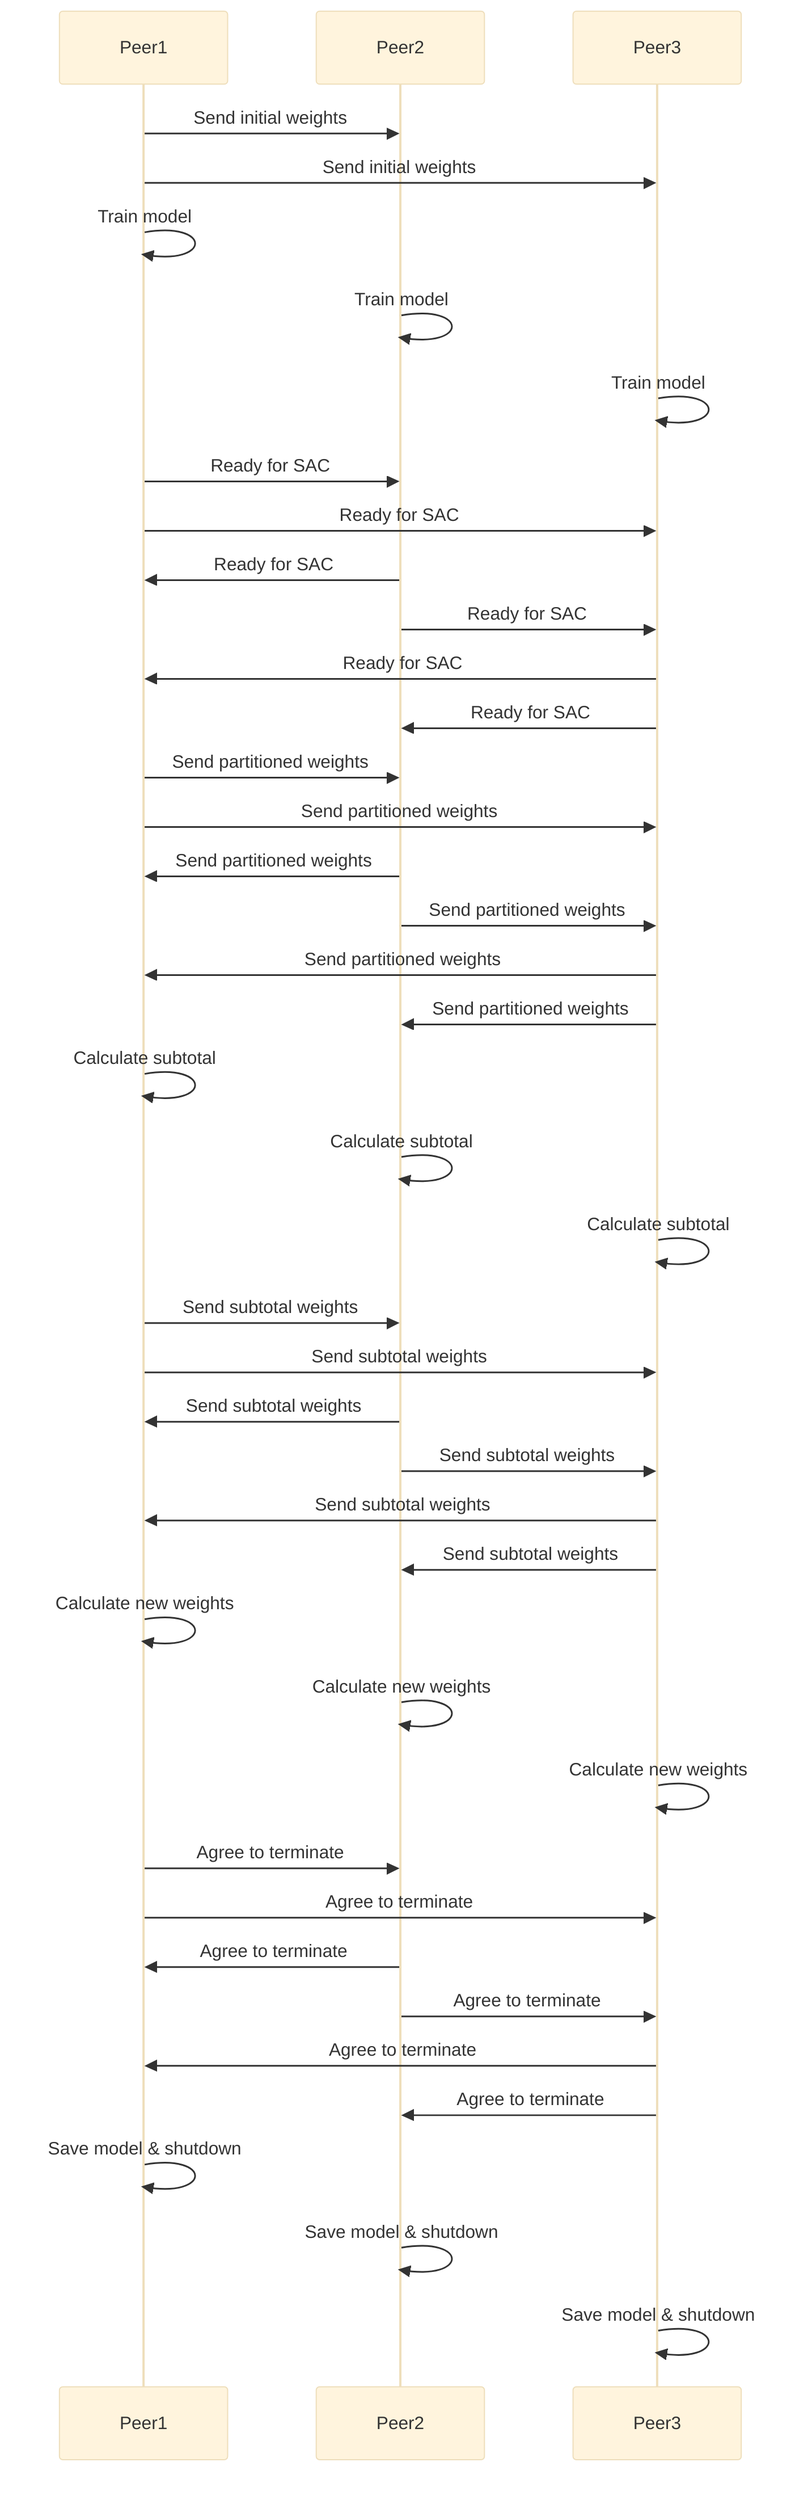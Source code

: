 ---
config:
  theme: base
  look: classic
---
sequenceDiagram
    participant Peer1
    participant Peer2
    participant Peer3

    %% Initial weight distribution
    Peer1->>Peer2: Send initial weights
    Peer1->>Peer3: Send initial weights

    %% Training phase
    Peer1->>Peer1: Train model
    Peer2->>Peer2: Train model
    Peer3->>Peer3: Train model

    %% Ready messages
    Peer1->>Peer2: Ready for SAC
    Peer1->>Peer3: Ready for SAC
    Peer2->>Peer1: Ready for SAC
    Peer2->>Peer3: Ready for SAC
    Peer3->>Peer1: Ready for SAC
    Peer3->>Peer2: Ready for SAC

    %% Partitioned weights exchange
    Peer1->>Peer2: Send partitioned weights
    Peer1->>Peer3: Send partitioned weights
    Peer2->>Peer1: Send partitioned weights
    Peer2->>Peer3: Send partitioned weights
    Peer3->>Peer1: Send partitioned weights
    Peer3->>Peer2: Send partitioned weights

    %% Calculate subtotal
    Peer1->>Peer1: Calculate subtotal
    Peer2->>Peer2: Calculate subtotal
    Peer3->>Peer3: Calculate subtotal

    %% Subtotal weights exchange
    Peer1->>Peer2: Send subtotal weights
    Peer1->>Peer3: Send subtotal weights
    Peer2->>Peer1: Send subtotal weights
    Peer2->>Peer3: Send subtotal weights
    Peer3->>Peer1: Send subtotal weights
    Peer3->>Peer2: Send subtotal weights

    %% Weight aggregation
    Peer1->>Peer1: Calculate new weights
    Peer2->>Peer2: Calculate new weights
    Peer3->>Peer3: Calculate new weights

    %% Termination agreement
    Peer1->>Peer2: Agree to terminate
    Peer1->>Peer3: Agree to terminate
    Peer2->>Peer1: Agree to terminate
    Peer2->>Peer3: Agree to terminate
    Peer3->>Peer1: Agree to terminate
    Peer3->>Peer2: Agree to terminate

    %% Shutdown
    Peer1->>Peer1: Save model & shutdown
    Peer2->>Peer2: Save model & shutdown
    Peer3->>Peer3: Save model & shutdown